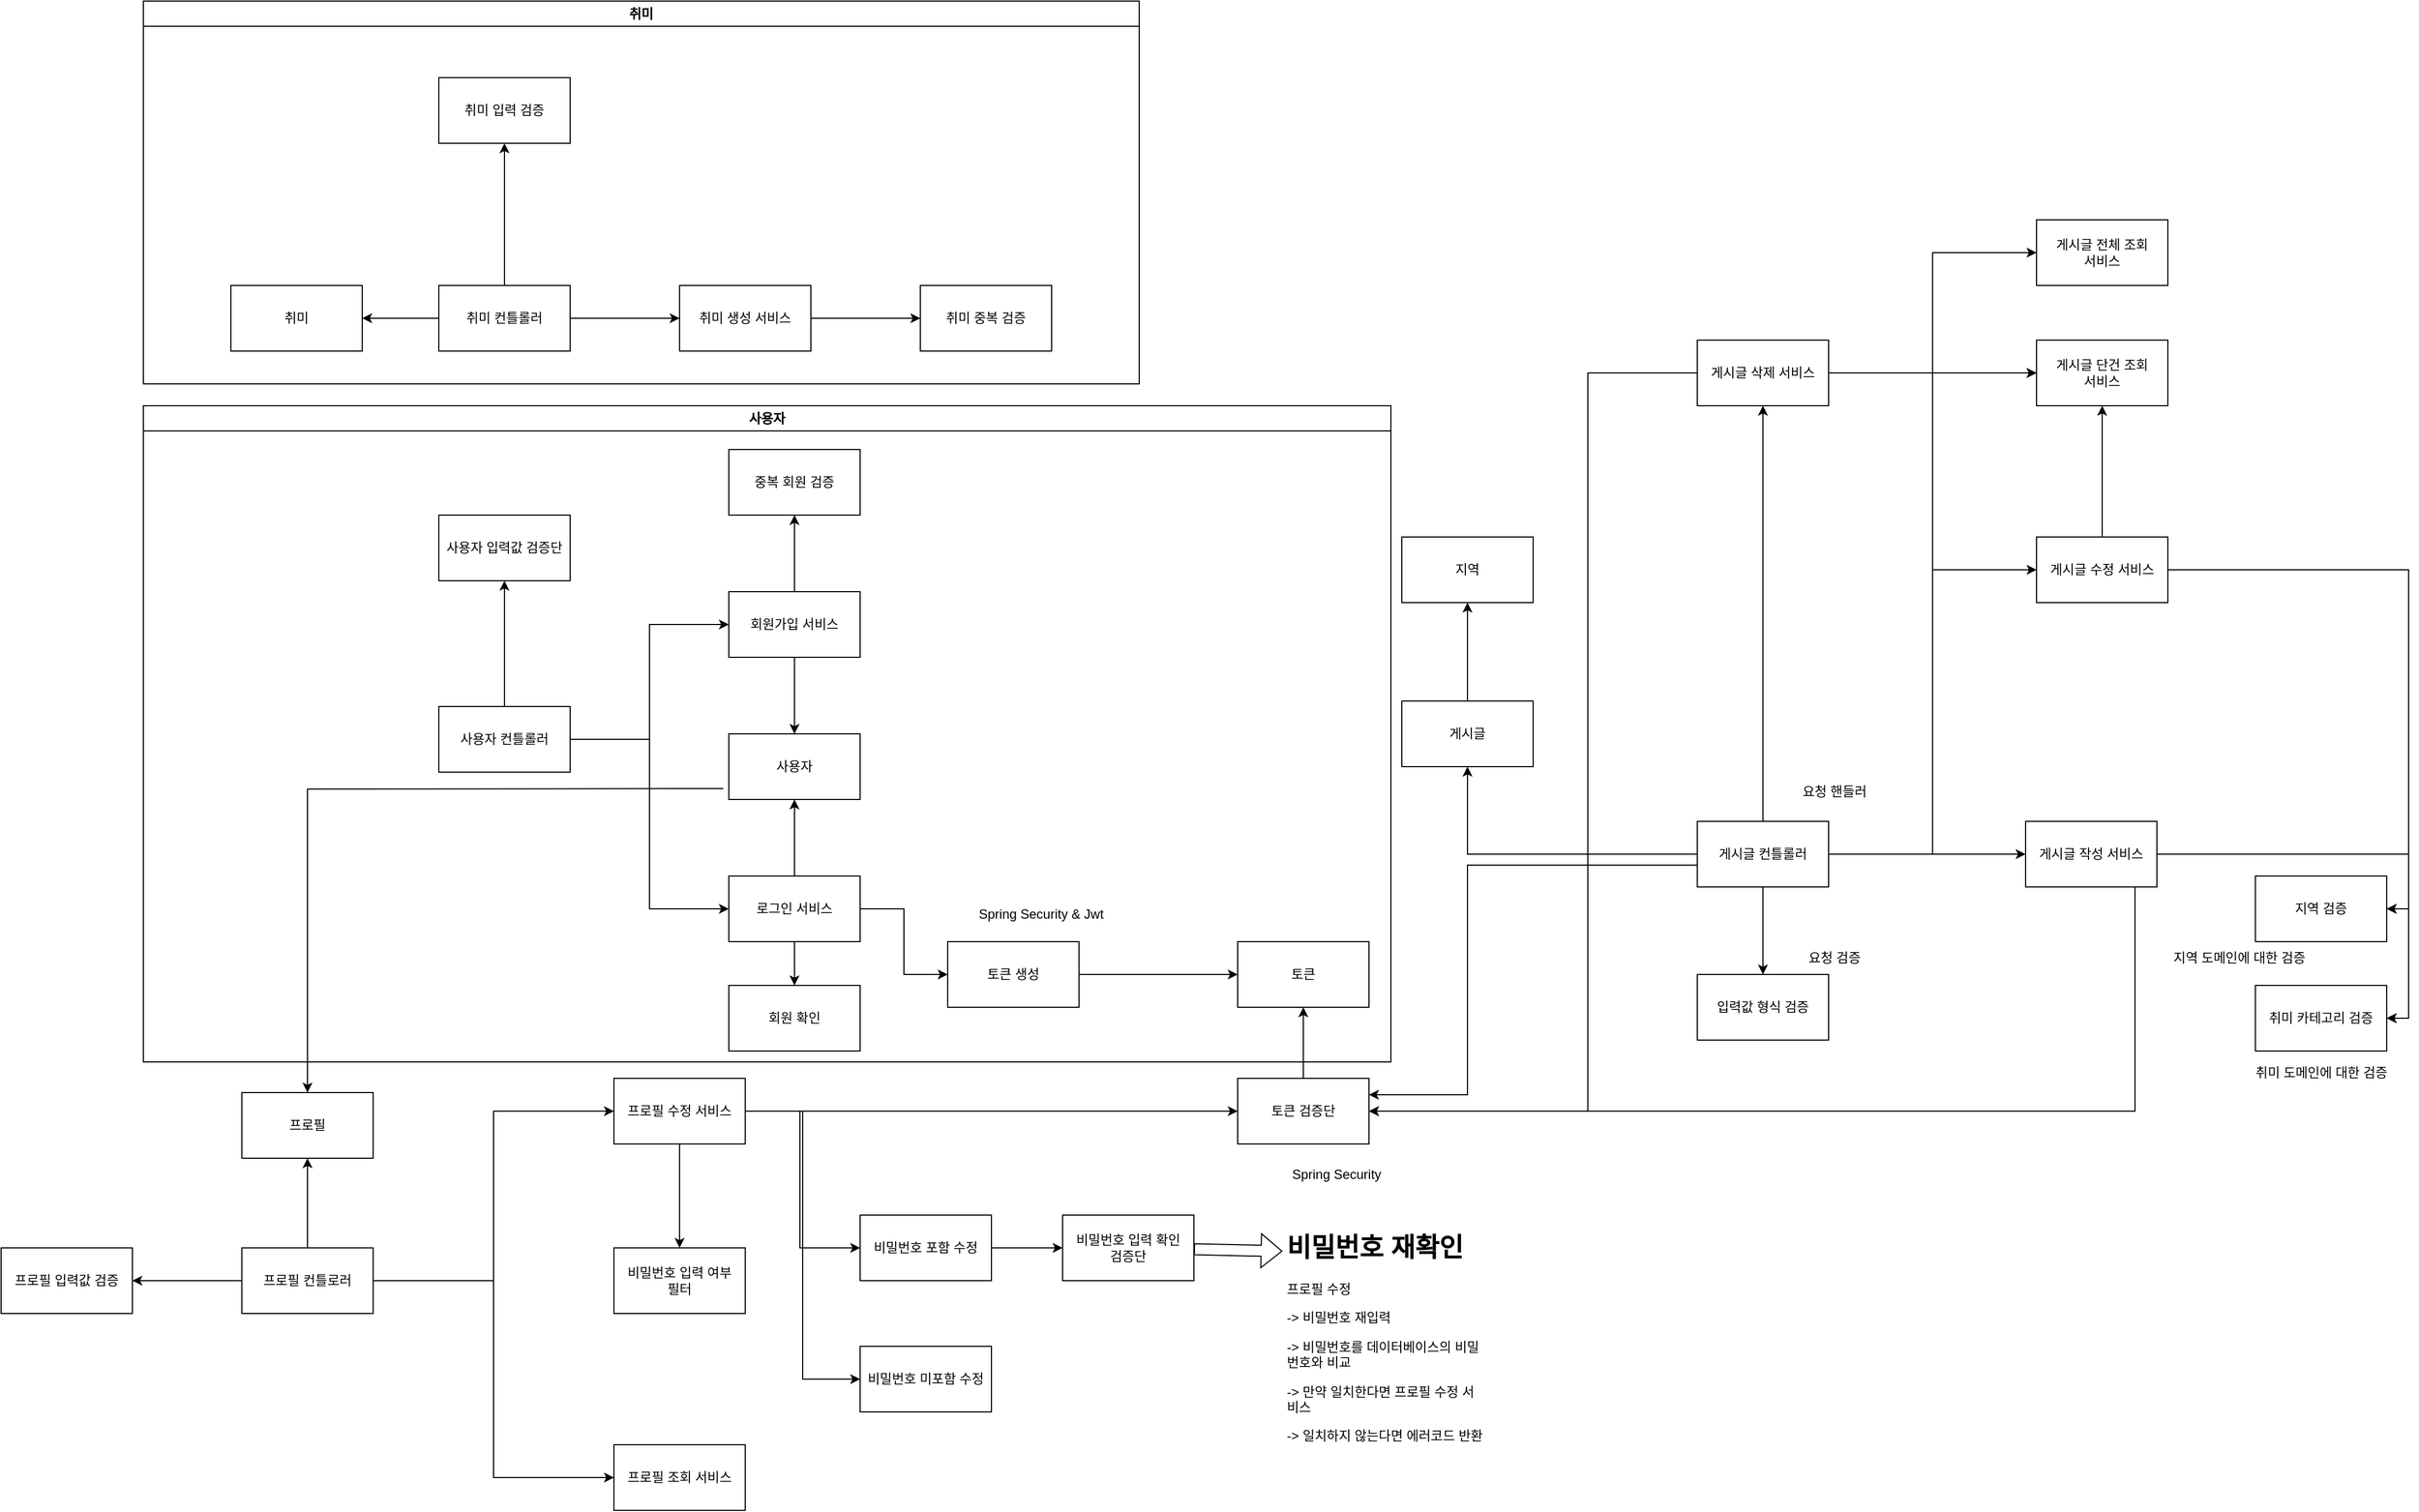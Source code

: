 <mxfile version="22.1.3" type="github">
  <diagram name="페이지-1" id="ONSRwsZsQMqiGqJdxQxZ">
    <mxGraphModel dx="3623" dy="2098" grid="1" gridSize="10" guides="1" tooltips="1" connect="1" arrows="1" fold="1" page="1" pageScale="1" pageWidth="827" pageHeight="1169" math="0" shadow="0">
      <root>
        <mxCell id="0" />
        <mxCell id="1" parent="0" />
        <mxCell id="6Mnrhp99cKoq0SR3Ej0p-57" style="edgeStyle=orthogonalEdgeStyle;rounded=0;orthogonalLoop=1;jettySize=auto;html=1;" edge="1" parent="1" source="ylA6RAmN_qZPsvHQUGK8-4" target="ylA6RAmN_qZPsvHQUGK8-5">
          <mxGeometry relative="1" as="geometry" />
        </mxCell>
        <mxCell id="ylA6RAmN_qZPsvHQUGK8-4" value="게시글" style="rounded=0;whiteSpace=wrap;html=1;" parent="1" vertex="1">
          <mxGeometry x="40" y="210" width="120" height="60" as="geometry" />
        </mxCell>
        <mxCell id="ylA6RAmN_qZPsvHQUGK8-5" value="지역" style="rounded=0;whiteSpace=wrap;html=1;" parent="1" vertex="1">
          <mxGeometry x="40" y="60" width="120" height="60" as="geometry" />
        </mxCell>
        <mxCell id="ylA6RAmN_qZPsvHQUGK8-16" style="edgeStyle=orthogonalEdgeStyle;rounded=0;orthogonalLoop=1;jettySize=auto;html=1;" parent="1" source="ylA6RAmN_qZPsvHQUGK8-11" target="ylA6RAmN_qZPsvHQUGK8-13" edge="1">
          <mxGeometry relative="1" as="geometry" />
        </mxCell>
        <mxCell id="6Mnrhp99cKoq0SR3Ej0p-2" style="edgeStyle=orthogonalEdgeStyle;rounded=0;orthogonalLoop=1;jettySize=auto;html=1;" edge="1" parent="1" source="ylA6RAmN_qZPsvHQUGK8-11" target="ylA6RAmN_qZPsvHQUGK8-21">
          <mxGeometry relative="1" as="geometry">
            <Array as="points">
              <mxPoint x="100" y="360" />
              <mxPoint x="100" y="570" />
            </Array>
          </mxGeometry>
        </mxCell>
        <mxCell id="6Mnrhp99cKoq0SR3Ej0p-3" style="edgeStyle=orthogonalEdgeStyle;rounded=0;orthogonalLoop=1;jettySize=auto;html=1;entryX=0;entryY=0.5;entryDx=0;entryDy=0;" edge="1" parent="1" source="ylA6RAmN_qZPsvHQUGK8-11" target="ylA6RAmN_qZPsvHQUGK8-12">
          <mxGeometry relative="1" as="geometry" />
        </mxCell>
        <mxCell id="6Mnrhp99cKoq0SR3Ej0p-6" style="edgeStyle=orthogonalEdgeStyle;rounded=0;orthogonalLoop=1;jettySize=auto;html=1;" edge="1" parent="1" source="ylA6RAmN_qZPsvHQUGK8-11" target="ylA6RAmN_qZPsvHQUGK8-4">
          <mxGeometry relative="1" as="geometry">
            <mxPoint x="100.0" y="270" as="targetPoint" />
            <Array as="points">
              <mxPoint x="100" y="350" />
            </Array>
          </mxGeometry>
        </mxCell>
        <mxCell id="6Mnrhp99cKoq0SR3Ej0p-63" style="edgeStyle=orthogonalEdgeStyle;rounded=0;orthogonalLoop=1;jettySize=auto;html=1;" edge="1" parent="1" source="ylA6RAmN_qZPsvHQUGK8-11" target="6Mnrhp99cKoq0SR3Ej0p-61">
          <mxGeometry relative="1" as="geometry">
            <mxPoint x="370" y="450" as="targetPoint" />
          </mxGeometry>
        </mxCell>
        <mxCell id="6Mnrhp99cKoq0SR3Ej0p-84" style="edgeStyle=orthogonalEdgeStyle;rounded=0;orthogonalLoop=1;jettySize=auto;html=1;entryX=0;entryY=0.5;entryDx=0;entryDy=0;" edge="1" parent="1" source="ylA6RAmN_qZPsvHQUGK8-11" target="6Mnrhp99cKoq0SR3Ej0p-79">
          <mxGeometry relative="1" as="geometry" />
        </mxCell>
        <mxCell id="6Mnrhp99cKoq0SR3Ej0p-85" style="edgeStyle=orthogonalEdgeStyle;rounded=0;orthogonalLoop=1;jettySize=auto;html=1;entryX=0;entryY=0.5;entryDx=0;entryDy=0;" edge="1" parent="1" source="ylA6RAmN_qZPsvHQUGK8-11" target="6Mnrhp99cKoq0SR3Ej0p-80">
          <mxGeometry relative="1" as="geometry" />
        </mxCell>
        <mxCell id="6Mnrhp99cKoq0SR3Ej0p-88" style="edgeStyle=orthogonalEdgeStyle;rounded=0;orthogonalLoop=1;jettySize=auto;html=1;" edge="1" parent="1" source="ylA6RAmN_qZPsvHQUGK8-11" target="6Mnrhp99cKoq0SR3Ej0p-86">
          <mxGeometry relative="1" as="geometry" />
        </mxCell>
        <mxCell id="ylA6RAmN_qZPsvHQUGK8-11" value="게시글 컨틀롤러" style="rounded=0;whiteSpace=wrap;html=1;" parent="1" vertex="1">
          <mxGeometry x="310" y="320" width="120" height="60" as="geometry" />
        </mxCell>
        <mxCell id="ylA6RAmN_qZPsvHQUGK8-12" value="게시글 전체 조회 &lt;br&gt;서비스" style="rounded=0;whiteSpace=wrap;html=1;" parent="1" vertex="1">
          <mxGeometry x="620" y="-230" width="120" height="60" as="geometry" />
        </mxCell>
        <mxCell id="6Mnrhp99cKoq0SR3Ej0p-73" style="edgeStyle=orthogonalEdgeStyle;rounded=0;orthogonalLoop=1;jettySize=auto;html=1;entryX=1;entryY=0.5;entryDx=0;entryDy=0;" edge="1" parent="1" source="ylA6RAmN_qZPsvHQUGK8-13" target="ylA6RAmN_qZPsvHQUGK8-19">
          <mxGeometry relative="1" as="geometry" />
        </mxCell>
        <mxCell id="6Mnrhp99cKoq0SR3Ej0p-74" style="edgeStyle=orthogonalEdgeStyle;rounded=0;orthogonalLoop=1;jettySize=auto;html=1;entryX=1;entryY=0.5;entryDx=0;entryDy=0;" edge="1" parent="1" source="ylA6RAmN_qZPsvHQUGK8-13" target="6Mnrhp99cKoq0SR3Ej0p-72">
          <mxGeometry relative="1" as="geometry" />
        </mxCell>
        <mxCell id="6Mnrhp99cKoq0SR3Ej0p-78" style="edgeStyle=orthogonalEdgeStyle;rounded=0;orthogonalLoop=1;jettySize=auto;html=1;entryX=1;entryY=0.5;entryDx=0;entryDy=0;" edge="1" parent="1" source="ylA6RAmN_qZPsvHQUGK8-13" target="ylA6RAmN_qZPsvHQUGK8-21">
          <mxGeometry relative="1" as="geometry">
            <Array as="points">
              <mxPoint x="710" y="585" />
            </Array>
          </mxGeometry>
        </mxCell>
        <mxCell id="ylA6RAmN_qZPsvHQUGK8-13" value="게시글 작성 서비스" style="rounded=0;whiteSpace=wrap;html=1;" parent="1" vertex="1">
          <mxGeometry x="610" y="320" width="120" height="60" as="geometry" />
        </mxCell>
        <mxCell id="ylA6RAmN_qZPsvHQUGK8-19" value="취미 카테고리 검증" style="rounded=0;whiteSpace=wrap;html=1;" parent="1" vertex="1">
          <mxGeometry x="820" y="470" width="120" height="60" as="geometry" />
        </mxCell>
        <mxCell id="6Mnrhp99cKoq0SR3Ej0p-18" style="edgeStyle=orthogonalEdgeStyle;rounded=0;orthogonalLoop=1;jettySize=auto;html=1;" edge="1" parent="1" source="ylA6RAmN_qZPsvHQUGK8-21" target="hkT8D0nBrZQYGym--TO3-11">
          <mxGeometry relative="1" as="geometry" />
        </mxCell>
        <mxCell id="ylA6RAmN_qZPsvHQUGK8-21" value="토큰 검증단" style="rounded=0;whiteSpace=wrap;html=1;" parent="1" vertex="1">
          <mxGeometry x="-110" y="555" width="120" height="60" as="geometry" />
        </mxCell>
        <mxCell id="6Mnrhp99cKoq0SR3Ej0p-19" style="edgeStyle=orthogonalEdgeStyle;rounded=0;orthogonalLoop=1;jettySize=auto;html=1;" edge="1" parent="1" target="ylA6RAmN_qZPsvHQUGK8-3">
          <mxGeometry relative="1" as="geometry">
            <mxPoint x="-580" y="290" as="sourcePoint" />
          </mxGeometry>
        </mxCell>
        <mxCell id="6Mnrhp99cKoq0SR3Ej0p-21" style="edgeStyle=orthogonalEdgeStyle;rounded=0;orthogonalLoop=1;jettySize=auto;html=1;" edge="1" parent="1" source="6Mnrhp99cKoq0SR3Ej0p-20" target="ylA6RAmN_qZPsvHQUGK8-3">
          <mxGeometry relative="1" as="geometry" />
        </mxCell>
        <mxCell id="6Mnrhp99cKoq0SR3Ej0p-25" style="edgeStyle=orthogonalEdgeStyle;rounded=0;orthogonalLoop=1;jettySize=auto;html=1;" edge="1" parent="1" source="6Mnrhp99cKoq0SR3Ej0p-20" target="6Mnrhp99cKoq0SR3Ej0p-24">
          <mxGeometry relative="1" as="geometry" />
        </mxCell>
        <mxCell id="6Mnrhp99cKoq0SR3Ej0p-40" style="edgeStyle=orthogonalEdgeStyle;rounded=0;orthogonalLoop=1;jettySize=auto;html=1;entryX=0;entryY=0.5;entryDx=0;entryDy=0;" edge="1" parent="1" source="6Mnrhp99cKoq0SR3Ej0p-20" target="6Mnrhp99cKoq0SR3Ej0p-23">
          <mxGeometry relative="1" as="geometry" />
        </mxCell>
        <mxCell id="6Mnrhp99cKoq0SR3Ej0p-41" style="edgeStyle=orthogonalEdgeStyle;rounded=0;orthogonalLoop=1;jettySize=auto;html=1;entryX=0;entryY=0.5;entryDx=0;entryDy=0;" edge="1" parent="1" source="6Mnrhp99cKoq0SR3Ej0p-20" target="6Mnrhp99cKoq0SR3Ej0p-22">
          <mxGeometry relative="1" as="geometry" />
        </mxCell>
        <mxCell id="6Mnrhp99cKoq0SR3Ej0p-20" value="프로필 컨틀로러" style="rounded=0;whiteSpace=wrap;html=1;" vertex="1" parent="1">
          <mxGeometry x="-1020" y="710" width="120" height="60" as="geometry" />
        </mxCell>
        <mxCell id="6Mnrhp99cKoq0SR3Ej0p-22" value="프로필 조회 서비스" style="rounded=0;whiteSpace=wrap;html=1;" vertex="1" parent="1">
          <mxGeometry x="-680" y="890" width="120" height="60" as="geometry" />
        </mxCell>
        <mxCell id="6Mnrhp99cKoq0SR3Ej0p-26" style="edgeStyle=orthogonalEdgeStyle;rounded=0;orthogonalLoop=1;jettySize=auto;html=1;" edge="1" parent="1" source="6Mnrhp99cKoq0SR3Ej0p-23" target="ylA6RAmN_qZPsvHQUGK8-21">
          <mxGeometry relative="1" as="geometry" />
        </mxCell>
        <mxCell id="6Mnrhp99cKoq0SR3Ej0p-32" style="edgeStyle=orthogonalEdgeStyle;rounded=0;orthogonalLoop=1;jettySize=auto;html=1;" edge="1" parent="1" source="6Mnrhp99cKoq0SR3Ej0p-23" target="6Mnrhp99cKoq0SR3Ej0p-30">
          <mxGeometry relative="1" as="geometry">
            <Array as="points">
              <mxPoint x="-510" y="585" />
              <mxPoint x="-510" y="710" />
            </Array>
          </mxGeometry>
        </mxCell>
        <mxCell id="6Mnrhp99cKoq0SR3Ej0p-34" style="edgeStyle=orthogonalEdgeStyle;rounded=0;orthogonalLoop=1;jettySize=auto;html=1;entryX=0;entryY=0.5;entryDx=0;entryDy=0;" edge="1" parent="1" source="6Mnrhp99cKoq0SR3Ej0p-23" target="6Mnrhp99cKoq0SR3Ej0p-31">
          <mxGeometry relative="1" as="geometry" />
        </mxCell>
        <mxCell id="6Mnrhp99cKoq0SR3Ej0p-35" style="edgeStyle=orthogonalEdgeStyle;rounded=0;orthogonalLoop=1;jettySize=auto;html=1;" edge="1" parent="1" source="6Mnrhp99cKoq0SR3Ej0p-23" target="6Mnrhp99cKoq0SR3Ej0p-28">
          <mxGeometry relative="1" as="geometry" />
        </mxCell>
        <mxCell id="6Mnrhp99cKoq0SR3Ej0p-23" value="프로필 수정 서비스" style="rounded=0;whiteSpace=wrap;html=1;" vertex="1" parent="1">
          <mxGeometry x="-680" y="555" width="120" height="60" as="geometry" />
        </mxCell>
        <mxCell id="6Mnrhp99cKoq0SR3Ej0p-24" value="프로필 입력값 검증" style="rounded=0;whiteSpace=wrap;html=1;" vertex="1" parent="1">
          <mxGeometry x="-1240" y="710" width="120" height="60" as="geometry" />
        </mxCell>
        <mxCell id="6Mnrhp99cKoq0SR3Ej0p-28" value="비밀번호 입력 여부 &lt;br&gt;필터" style="rounded=0;whiteSpace=wrap;html=1;" vertex="1" parent="1">
          <mxGeometry x="-680" y="710" width="120" height="60" as="geometry" />
        </mxCell>
        <mxCell id="6Mnrhp99cKoq0SR3Ej0p-29" value="&lt;h1&gt;비밀번호 재확인&lt;/h1&gt;&lt;p&gt;프로필 수정&amp;nbsp;&lt;/p&gt;&lt;p&gt;-&amp;gt; 비밀번호 재입력&lt;/p&gt;&lt;p&gt;-&amp;gt; 비밀번호를 데이터베이스의 비밀번호와 비교&lt;/p&gt;&lt;p&gt;-&amp;gt; 만약 일치한다면 프로필 수정 서비스&lt;/p&gt;&lt;p&gt;-&amp;gt; 일치하지 않는다면 에러코드 반환&lt;/p&gt;" style="text;html=1;strokeColor=none;fillColor=none;spacing=5;spacingTop=-20;whiteSpace=wrap;overflow=hidden;rounded=0;" vertex="1" parent="1">
          <mxGeometry x="-70" y="690" width="190" height="240" as="geometry" />
        </mxCell>
        <mxCell id="6Mnrhp99cKoq0SR3Ej0p-39" style="edgeStyle=orthogonalEdgeStyle;rounded=0;orthogonalLoop=1;jettySize=auto;html=1;" edge="1" parent="1" source="6Mnrhp99cKoq0SR3Ej0p-30" target="6Mnrhp99cKoq0SR3Ej0p-37">
          <mxGeometry relative="1" as="geometry" />
        </mxCell>
        <mxCell id="6Mnrhp99cKoq0SR3Ej0p-30" value="비밀번호 포함 수정" style="rounded=0;whiteSpace=wrap;html=1;" vertex="1" parent="1">
          <mxGeometry x="-455" y="680" width="120" height="60" as="geometry" />
        </mxCell>
        <mxCell id="6Mnrhp99cKoq0SR3Ej0p-31" value="비밀번호 미포함 수정" style="rounded=0;whiteSpace=wrap;html=1;" vertex="1" parent="1">
          <mxGeometry x="-455" y="800" width="120" height="60" as="geometry" />
        </mxCell>
        <mxCell id="6Mnrhp99cKoq0SR3Ej0p-37" value="비밀번호 입력 확인 &lt;br&gt;검증단" style="rounded=0;whiteSpace=wrap;html=1;" vertex="1" parent="1">
          <mxGeometry x="-270" y="680" width="120" height="60" as="geometry" />
        </mxCell>
        <mxCell id="6Mnrhp99cKoq0SR3Ej0p-38" value="" style="shape=flexArrow;endArrow=classic;html=1;rounded=0;entryX=0.005;entryY=0.096;entryDx=0;entryDy=0;entryPerimeter=0;" edge="1" parent="1" source="6Mnrhp99cKoq0SR3Ej0p-37" target="6Mnrhp99cKoq0SR3Ej0p-29">
          <mxGeometry width="50" height="50" relative="1" as="geometry">
            <mxPoint x="-310" y="840" as="sourcePoint" />
            <mxPoint x="-260" y="790" as="targetPoint" />
          </mxGeometry>
        </mxCell>
        <mxCell id="6Mnrhp99cKoq0SR3Ej0p-61" value="입력값 형식 검증" style="rounded=0;whiteSpace=wrap;html=1;" vertex="1" parent="1">
          <mxGeometry x="310" y="460" width="120" height="60" as="geometry" />
        </mxCell>
        <mxCell id="6Mnrhp99cKoq0SR3Ej0p-65" value="요청 핸들러" style="text;html=1;align=center;verticalAlign=middle;resizable=0;points=[];autosize=1;strokeColor=none;fillColor=none;" vertex="1" parent="1">
          <mxGeometry x="390" y="278" width="90" height="30" as="geometry" />
        </mxCell>
        <mxCell id="6Mnrhp99cKoq0SR3Ej0p-66" value="요청 검증" style="text;html=1;align=center;verticalAlign=middle;resizable=0;points=[];autosize=1;strokeColor=none;fillColor=none;" vertex="1" parent="1">
          <mxGeometry x="400" y="430" width="70" height="30" as="geometry" />
        </mxCell>
        <mxCell id="6Mnrhp99cKoq0SR3Ej0p-67" value="취미 도메인에 대한 검증" style="text;html=1;align=center;verticalAlign=middle;resizable=0;points=[];autosize=1;strokeColor=none;fillColor=none;" vertex="1" parent="1">
          <mxGeometry x="805" y="535" width="150" height="30" as="geometry" />
        </mxCell>
        <mxCell id="6Mnrhp99cKoq0SR3Ej0p-68" value="지역 도메인에 대한 검증" style="text;html=1;align=center;verticalAlign=middle;resizable=0;points=[];autosize=1;strokeColor=none;fillColor=none;" vertex="1" parent="1">
          <mxGeometry x="730" y="430" width="150" height="30" as="geometry" />
        </mxCell>
        <mxCell id="6Mnrhp99cKoq0SR3Ej0p-72" value="지역 검증" style="rounded=0;whiteSpace=wrap;html=1;" vertex="1" parent="1">
          <mxGeometry x="820" y="370" width="120" height="60" as="geometry" />
        </mxCell>
        <mxCell id="6Mnrhp99cKoq0SR3Ej0p-76" value="Spring Security" style="text;html=1;align=center;verticalAlign=middle;resizable=0;points=[];autosize=1;strokeColor=none;fillColor=none;" vertex="1" parent="1">
          <mxGeometry x="-70" y="628" width="100" height="30" as="geometry" />
        </mxCell>
        <mxCell id="6Mnrhp99cKoq0SR3Ej0p-79" value="게시글 단건 조회 &lt;br&gt;서비스" style="rounded=0;whiteSpace=wrap;html=1;" vertex="1" parent="1">
          <mxGeometry x="620" y="-120" width="120" height="60" as="geometry" />
        </mxCell>
        <mxCell id="6Mnrhp99cKoq0SR3Ej0p-81" style="edgeStyle=orthogonalEdgeStyle;rounded=0;orthogonalLoop=1;jettySize=auto;html=1;" edge="1" parent="1" source="6Mnrhp99cKoq0SR3Ej0p-80" target="6Mnrhp99cKoq0SR3Ej0p-79">
          <mxGeometry relative="1" as="geometry" />
        </mxCell>
        <mxCell id="6Mnrhp99cKoq0SR3Ej0p-82" style="edgeStyle=orthogonalEdgeStyle;rounded=0;orthogonalLoop=1;jettySize=auto;html=1;entryX=1;entryY=0.5;entryDx=0;entryDy=0;" edge="1" parent="1" source="6Mnrhp99cKoq0SR3Ej0p-80" target="6Mnrhp99cKoq0SR3Ej0p-72">
          <mxGeometry relative="1" as="geometry" />
        </mxCell>
        <mxCell id="6Mnrhp99cKoq0SR3Ej0p-83" style="edgeStyle=orthogonalEdgeStyle;rounded=0;orthogonalLoop=1;jettySize=auto;html=1;entryX=1;entryY=0.5;entryDx=0;entryDy=0;" edge="1" parent="1" source="6Mnrhp99cKoq0SR3Ej0p-80" target="ylA6RAmN_qZPsvHQUGK8-19">
          <mxGeometry relative="1" as="geometry" />
        </mxCell>
        <mxCell id="6Mnrhp99cKoq0SR3Ej0p-80" value="게시글 수정 서비스" style="rounded=0;whiteSpace=wrap;html=1;" vertex="1" parent="1">
          <mxGeometry x="620" y="60" width="120" height="60" as="geometry" />
        </mxCell>
        <mxCell id="6Mnrhp99cKoq0SR3Ej0p-87" style="edgeStyle=orthogonalEdgeStyle;rounded=0;orthogonalLoop=1;jettySize=auto;html=1;" edge="1" parent="1" source="6Mnrhp99cKoq0SR3Ej0p-86" target="6Mnrhp99cKoq0SR3Ej0p-79">
          <mxGeometry relative="1" as="geometry" />
        </mxCell>
        <mxCell id="6Mnrhp99cKoq0SR3Ej0p-89" style="edgeStyle=orthogonalEdgeStyle;rounded=0;orthogonalLoop=1;jettySize=auto;html=1;entryX=1;entryY=0.5;entryDx=0;entryDy=0;" edge="1" parent="1" source="6Mnrhp99cKoq0SR3Ej0p-86" target="ylA6RAmN_qZPsvHQUGK8-21">
          <mxGeometry relative="1" as="geometry">
            <Array as="points">
              <mxPoint x="210" y="-90" />
              <mxPoint x="210" y="585" />
            </Array>
          </mxGeometry>
        </mxCell>
        <mxCell id="6Mnrhp99cKoq0SR3Ej0p-86" value="게시글 삭제 서비스" style="rounded=0;whiteSpace=wrap;html=1;" vertex="1" parent="1">
          <mxGeometry x="310" y="-120" width="120" height="60" as="geometry" />
        </mxCell>
        <mxCell id="6Mnrhp99cKoq0SR3Ej0p-94" value="" style="group" vertex="1" connectable="0" parent="1">
          <mxGeometry x="-1110" y="-430" width="910" height="350" as="geometry" />
        </mxCell>
        <mxCell id="hkT8D0nBrZQYGym--TO3-5" value="취미 컨틀롤러" style="rounded=0;whiteSpace=wrap;html=1;" parent="6Mnrhp99cKoq0SR3Ej0p-94" vertex="1">
          <mxGeometry x="270" y="260" width="120" height="60" as="geometry" />
        </mxCell>
        <mxCell id="6Mnrhp99cKoq0SR3Ej0p-42" value="취미 중복 검증" style="rounded=0;whiteSpace=wrap;html=1;" vertex="1" parent="6Mnrhp99cKoq0SR3Ej0p-94">
          <mxGeometry x="710" y="260" width="120" height="60" as="geometry" />
        </mxCell>
        <mxCell id="6Mnrhp99cKoq0SR3Ej0p-49" value="취미" style="rounded=0;whiteSpace=wrap;html=1;" vertex="1" parent="6Mnrhp99cKoq0SR3Ej0p-94">
          <mxGeometry x="80" y="260" width="120" height="60" as="geometry" />
        </mxCell>
        <mxCell id="6Mnrhp99cKoq0SR3Ej0p-52" style="edgeStyle=orthogonalEdgeStyle;rounded=0;orthogonalLoop=1;jettySize=auto;html=1;" edge="1" parent="6Mnrhp99cKoq0SR3Ej0p-94" source="hkT8D0nBrZQYGym--TO3-5" target="6Mnrhp99cKoq0SR3Ej0p-49">
          <mxGeometry relative="1" as="geometry" />
        </mxCell>
        <mxCell id="6Mnrhp99cKoq0SR3Ej0p-53" style="edgeStyle=orthogonalEdgeStyle;rounded=0;orthogonalLoop=1;jettySize=auto;html=1;" edge="1" parent="6Mnrhp99cKoq0SR3Ej0p-94" source="6Mnrhp99cKoq0SR3Ej0p-51" target="6Mnrhp99cKoq0SR3Ej0p-42">
          <mxGeometry relative="1" as="geometry" />
        </mxCell>
        <mxCell id="6Mnrhp99cKoq0SR3Ej0p-51" value="취미 생성 서비스" style="rounded=0;whiteSpace=wrap;html=1;" vertex="1" parent="6Mnrhp99cKoq0SR3Ej0p-94">
          <mxGeometry x="490" y="260" width="120" height="60" as="geometry" />
        </mxCell>
        <mxCell id="6Mnrhp99cKoq0SR3Ej0p-54" style="edgeStyle=orthogonalEdgeStyle;rounded=0;orthogonalLoop=1;jettySize=auto;html=1;" edge="1" parent="6Mnrhp99cKoq0SR3Ej0p-94" source="hkT8D0nBrZQYGym--TO3-5" target="6Mnrhp99cKoq0SR3Ej0p-51">
          <mxGeometry relative="1" as="geometry" />
        </mxCell>
        <mxCell id="6Mnrhp99cKoq0SR3Ej0p-55" value="취미 입력 검증" style="rounded=0;whiteSpace=wrap;html=1;" vertex="1" parent="6Mnrhp99cKoq0SR3Ej0p-94">
          <mxGeometry x="270" y="70" width="120" height="60" as="geometry" />
        </mxCell>
        <mxCell id="6Mnrhp99cKoq0SR3Ej0p-56" style="edgeStyle=orthogonalEdgeStyle;rounded=0;orthogonalLoop=1;jettySize=auto;html=1;" edge="1" parent="6Mnrhp99cKoq0SR3Ej0p-94" source="hkT8D0nBrZQYGym--TO3-5" target="6Mnrhp99cKoq0SR3Ej0p-55">
          <mxGeometry relative="1" as="geometry" />
        </mxCell>
        <mxCell id="6Mnrhp99cKoq0SR3Ej0p-93" value="취미" style="swimlane;whiteSpace=wrap;html=1;" vertex="1" parent="6Mnrhp99cKoq0SR3Ej0p-94">
          <mxGeometry width="910" height="350" as="geometry" />
        </mxCell>
        <mxCell id="6Mnrhp99cKoq0SR3Ej0p-97" value="" style="group" vertex="1" connectable="0" parent="1">
          <mxGeometry x="-1110" y="-60" width="1140" height="688" as="geometry" />
        </mxCell>
        <mxCell id="ylA6RAmN_qZPsvHQUGK8-3" value="프로필" style="rounded=0;whiteSpace=wrap;html=1;" parent="6Mnrhp99cKoq0SR3Ej0p-97" vertex="1">
          <mxGeometry x="90" y="628" width="120" height="60" as="geometry" />
        </mxCell>
        <mxCell id="hkT8D0nBrZQYGym--TO3-3" value="사용자 컨틀롤러" style="rounded=0;whiteSpace=wrap;html=1;" parent="6Mnrhp99cKoq0SR3Ej0p-97" vertex="1">
          <mxGeometry x="270" y="275" width="120" height="60" as="geometry" />
        </mxCell>
        <mxCell id="hkT8D0nBrZQYGym--TO3-7" value="회원가입 서비스" style="rounded=0;whiteSpace=wrap;html=1;" parent="6Mnrhp99cKoq0SR3Ej0p-97" vertex="1">
          <mxGeometry x="535" y="170" width="120" height="60" as="geometry" />
        </mxCell>
        <mxCell id="hkT8D0nBrZQYGym--TO3-1" style="edgeStyle=orthogonalEdgeStyle;rounded=0;orthogonalLoop=1;jettySize=auto;html=1;exitX=1;exitY=0.5;exitDx=0;exitDy=0;entryX=0;entryY=0.5;entryDx=0;entryDy=0;" parent="6Mnrhp99cKoq0SR3Ej0p-97" source="hkT8D0nBrZQYGym--TO3-3" target="hkT8D0nBrZQYGym--TO3-7" edge="1">
          <mxGeometry relative="1" as="geometry" />
        </mxCell>
        <mxCell id="hkT8D0nBrZQYGym--TO3-10" value="로그인 서비스" style="rounded=0;whiteSpace=wrap;html=1;" parent="6Mnrhp99cKoq0SR3Ej0p-97" vertex="1">
          <mxGeometry x="535" y="430" width="120" height="60" as="geometry" />
        </mxCell>
        <mxCell id="hkT8D0nBrZQYGym--TO3-2" style="edgeStyle=orthogonalEdgeStyle;rounded=0;orthogonalLoop=1;jettySize=auto;html=1;exitX=1;exitY=0.5;exitDx=0;exitDy=0;entryX=0;entryY=0.5;entryDx=0;entryDy=0;" parent="6Mnrhp99cKoq0SR3Ej0p-97" source="hkT8D0nBrZQYGym--TO3-3" target="hkT8D0nBrZQYGym--TO3-10" edge="1">
          <mxGeometry relative="1" as="geometry" />
        </mxCell>
        <mxCell id="hkT8D0nBrZQYGym--TO3-11" value="토큰" style="rounded=0;whiteSpace=wrap;html=1;" parent="6Mnrhp99cKoq0SR3Ej0p-97" vertex="1">
          <mxGeometry x="1000" y="490" width="120" height="60" as="geometry" />
        </mxCell>
        <mxCell id="6Mnrhp99cKoq0SR3Ej0p-17" style="edgeStyle=orthogonalEdgeStyle;rounded=0;orthogonalLoop=1;jettySize=auto;html=1;" edge="1" parent="6Mnrhp99cKoq0SR3Ej0p-97" source="hkT8D0nBrZQYGym--TO3-12" target="hkT8D0nBrZQYGym--TO3-11">
          <mxGeometry relative="1" as="geometry" />
        </mxCell>
        <mxCell id="hkT8D0nBrZQYGym--TO3-12" value="토큰 생성" style="rounded=0;whiteSpace=wrap;html=1;" parent="6Mnrhp99cKoq0SR3Ej0p-97" vertex="1">
          <mxGeometry x="735" y="490" width="120" height="60" as="geometry" />
        </mxCell>
        <mxCell id="hkT8D0nBrZQYGym--TO3-9" value="" style="edgeStyle=orthogonalEdgeStyle;rounded=0;orthogonalLoop=1;jettySize=auto;html=1;" parent="6Mnrhp99cKoq0SR3Ej0p-97" source="hkT8D0nBrZQYGym--TO3-10" target="hkT8D0nBrZQYGym--TO3-12" edge="1">
          <mxGeometry relative="1" as="geometry" />
        </mxCell>
        <mxCell id="6Mnrhp99cKoq0SR3Ej0p-4" value="사용자" style="rounded=0;whiteSpace=wrap;html=1;" vertex="1" parent="6Mnrhp99cKoq0SR3Ej0p-97">
          <mxGeometry x="535" y="300" width="120" height="60" as="geometry" />
        </mxCell>
        <mxCell id="6Mnrhp99cKoq0SR3Ej0p-13" style="edgeStyle=orthogonalEdgeStyle;rounded=0;orthogonalLoop=1;jettySize=auto;html=1;" edge="1" parent="6Mnrhp99cKoq0SR3Ej0p-97" source="hkT8D0nBrZQYGym--TO3-7" target="6Mnrhp99cKoq0SR3Ej0p-4">
          <mxGeometry relative="1" as="geometry" />
        </mxCell>
        <mxCell id="6Mnrhp99cKoq0SR3Ej0p-14" style="edgeStyle=orthogonalEdgeStyle;rounded=0;orthogonalLoop=1;jettySize=auto;html=1;" edge="1" parent="6Mnrhp99cKoq0SR3Ej0p-97" source="hkT8D0nBrZQYGym--TO3-10" target="6Mnrhp99cKoq0SR3Ej0p-4">
          <mxGeometry relative="1" as="geometry" />
        </mxCell>
        <mxCell id="6Mnrhp99cKoq0SR3Ej0p-7" value="사용자 입력값 검증단" style="rounded=0;whiteSpace=wrap;html=1;" vertex="1" parent="6Mnrhp99cKoq0SR3Ej0p-97">
          <mxGeometry x="270" y="100" width="120" height="60" as="geometry" />
        </mxCell>
        <mxCell id="6Mnrhp99cKoq0SR3Ej0p-16" style="edgeStyle=orthogonalEdgeStyle;rounded=0;orthogonalLoop=1;jettySize=auto;html=1;" edge="1" parent="6Mnrhp99cKoq0SR3Ej0p-97" source="hkT8D0nBrZQYGym--TO3-3" target="6Mnrhp99cKoq0SR3Ej0p-7">
          <mxGeometry relative="1" as="geometry" />
        </mxCell>
        <mxCell id="6Mnrhp99cKoq0SR3Ej0p-8" value="중복 회원 검증" style="rounded=0;whiteSpace=wrap;html=1;" vertex="1" parent="6Mnrhp99cKoq0SR3Ej0p-97">
          <mxGeometry x="535" y="40" width="120" height="60" as="geometry" />
        </mxCell>
        <mxCell id="6Mnrhp99cKoq0SR3Ej0p-12" style="edgeStyle=orthogonalEdgeStyle;rounded=0;orthogonalLoop=1;jettySize=auto;html=1;" edge="1" parent="6Mnrhp99cKoq0SR3Ej0p-97" source="hkT8D0nBrZQYGym--TO3-7" target="6Mnrhp99cKoq0SR3Ej0p-8">
          <mxGeometry relative="1" as="geometry" />
        </mxCell>
        <mxCell id="6Mnrhp99cKoq0SR3Ej0p-77" value="Spring Security &amp;amp; Jwt" style="text;html=1;align=center;verticalAlign=middle;resizable=0;points=[];autosize=1;strokeColor=none;fillColor=none;" vertex="1" parent="6Mnrhp99cKoq0SR3Ej0p-97">
          <mxGeometry x="750" y="450" width="140" height="30" as="geometry" />
        </mxCell>
        <mxCell id="6Mnrhp99cKoq0SR3Ej0p-91" value="회원 확인" style="rounded=0;whiteSpace=wrap;html=1;" vertex="1" parent="6Mnrhp99cKoq0SR3Ej0p-97">
          <mxGeometry x="535" y="530" width="120" height="60" as="geometry" />
        </mxCell>
        <mxCell id="6Mnrhp99cKoq0SR3Ej0p-92" style="edgeStyle=orthogonalEdgeStyle;rounded=0;orthogonalLoop=1;jettySize=auto;html=1;" edge="1" parent="6Mnrhp99cKoq0SR3Ej0p-97" source="hkT8D0nBrZQYGym--TO3-10" target="6Mnrhp99cKoq0SR3Ej0p-91">
          <mxGeometry relative="1" as="geometry" />
        </mxCell>
        <mxCell id="6Mnrhp99cKoq0SR3Ej0p-95" value="사용자" style="swimlane;whiteSpace=wrap;html=1;" vertex="1" parent="6Mnrhp99cKoq0SR3Ej0p-97">
          <mxGeometry width="1140" height="600" as="geometry" />
        </mxCell>
      </root>
    </mxGraphModel>
  </diagram>
</mxfile>
